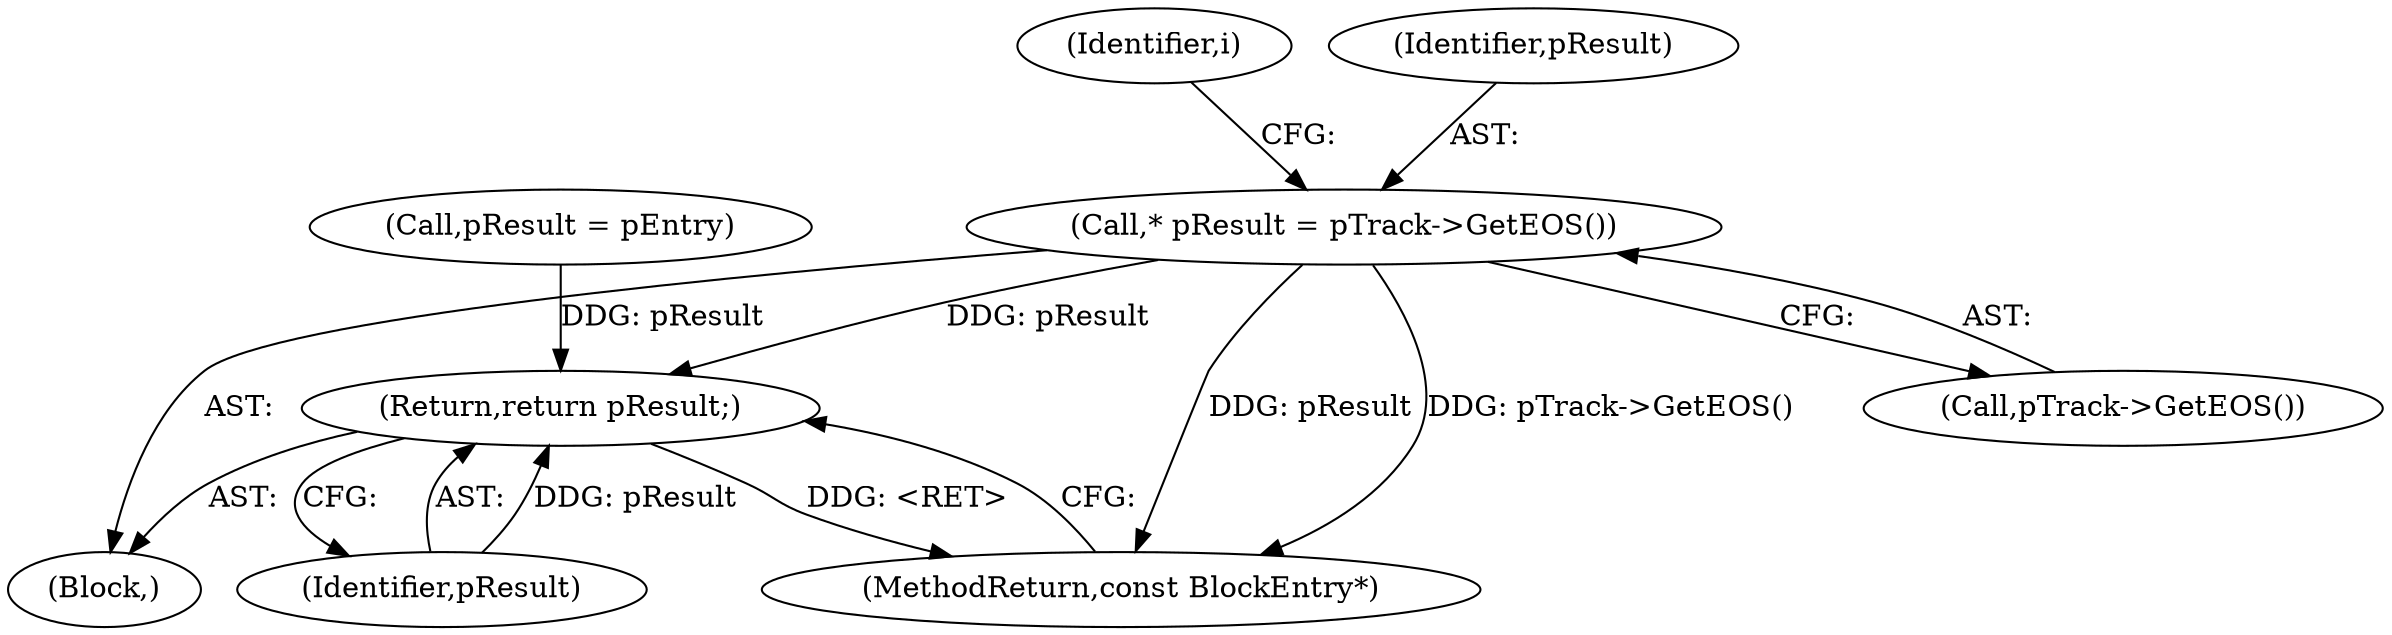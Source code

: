 digraph "0_Android_04839626ed859623901ebd3a5fd483982186b59d_77@pointer" {
"1000131" [label="(Call,* pResult = pTrack->GetEOS())"];
"1000209" [label="(Return,return pResult;)"];
"1000131" [label="(Call,* pResult = pTrack->GetEOS())"];
"1000133" [label="(Call,pTrack->GetEOS())"];
"1000190" [label="(Call,pResult = pEntry)"];
"1000110" [label="(Block,)"];
"1000136" [label="(Identifier,i)"];
"1000210" [label="(Identifier,pResult)"];
"1000132" [label="(Identifier,pResult)"];
"1000211" [label="(MethodReturn,const BlockEntry*)"];
"1000209" [label="(Return,return pResult;)"];
"1000131" -> "1000110"  [label="AST: "];
"1000131" -> "1000133"  [label="CFG: "];
"1000132" -> "1000131"  [label="AST: "];
"1000133" -> "1000131"  [label="AST: "];
"1000136" -> "1000131"  [label="CFG: "];
"1000131" -> "1000211"  [label="DDG: pResult"];
"1000131" -> "1000211"  [label="DDG: pTrack->GetEOS()"];
"1000131" -> "1000209"  [label="DDG: pResult"];
"1000209" -> "1000110"  [label="AST: "];
"1000209" -> "1000210"  [label="CFG: "];
"1000210" -> "1000209"  [label="AST: "];
"1000211" -> "1000209"  [label="CFG: "];
"1000209" -> "1000211"  [label="DDG: <RET>"];
"1000210" -> "1000209"  [label="DDG: pResult"];
"1000190" -> "1000209"  [label="DDG: pResult"];
}
